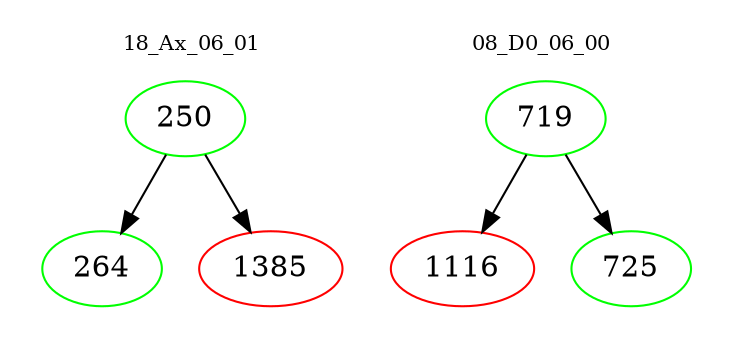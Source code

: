 digraph{
subgraph cluster_0 {
color = white
label = "18_Ax_06_01";
fontsize=10;
T0_250 [label="250", color="green"]
T0_250 -> T0_264 [color="black"]
T0_264 [label="264", color="green"]
T0_250 -> T0_1385 [color="black"]
T0_1385 [label="1385", color="red"]
}
subgraph cluster_1 {
color = white
label = "08_D0_06_00";
fontsize=10;
T1_719 [label="719", color="green"]
T1_719 -> T1_1116 [color="black"]
T1_1116 [label="1116", color="red"]
T1_719 -> T1_725 [color="black"]
T1_725 [label="725", color="green"]
}
}
